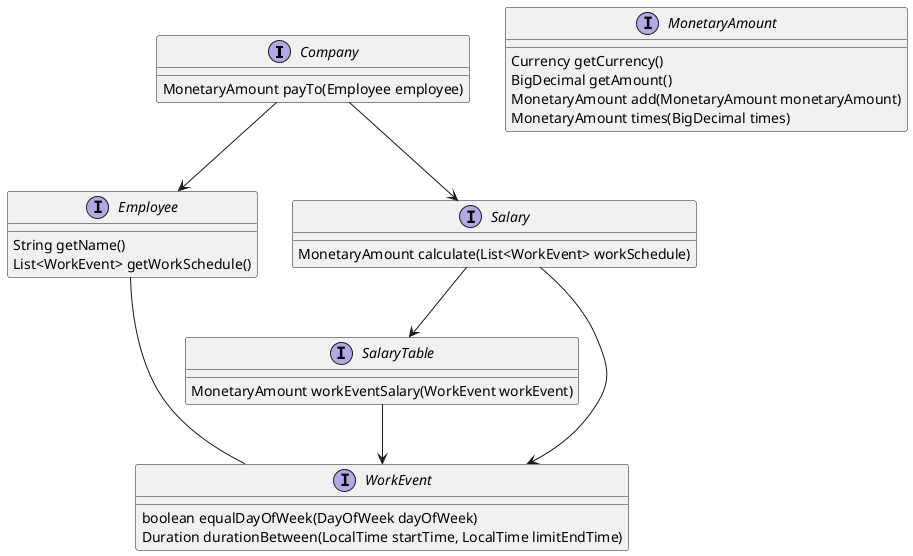 @startuml

'interface Company
'interface Employee
'interface MonetaryAmount
'interface SalaryTable
'interface Salary
'interface WorkEvent

interface Company {
    MonetaryAmount payTo(Employee employee)
}

interface Employee {
    String getName()
    List<WorkEvent> getWorkSchedule()
}

interface MonetaryAmount {
    Currency getCurrency()
    BigDecimal getAmount()
    MonetaryAmount add(MonetaryAmount monetaryAmount)
    MonetaryAmount times(BigDecimal times)
}

interface Salary {
    MonetaryAmount calculate(List<WorkEvent> workSchedule)
}

interface SalaryTable {
    MonetaryAmount workEventSalary(WorkEvent workEvent)
}

interface WorkEvent {
    boolean equalDayOfWeek(DayOfWeek dayOfWeek)
    Duration durationBetween(LocalTime startTime, LocalTime limitEndTime)
}

Company --> Employee
Company --> Salary
Employee --- WorkEvent
Salary --> WorkEvent
Salary --> SalaryTable
SalaryTable --> WorkEvent

@enduml
